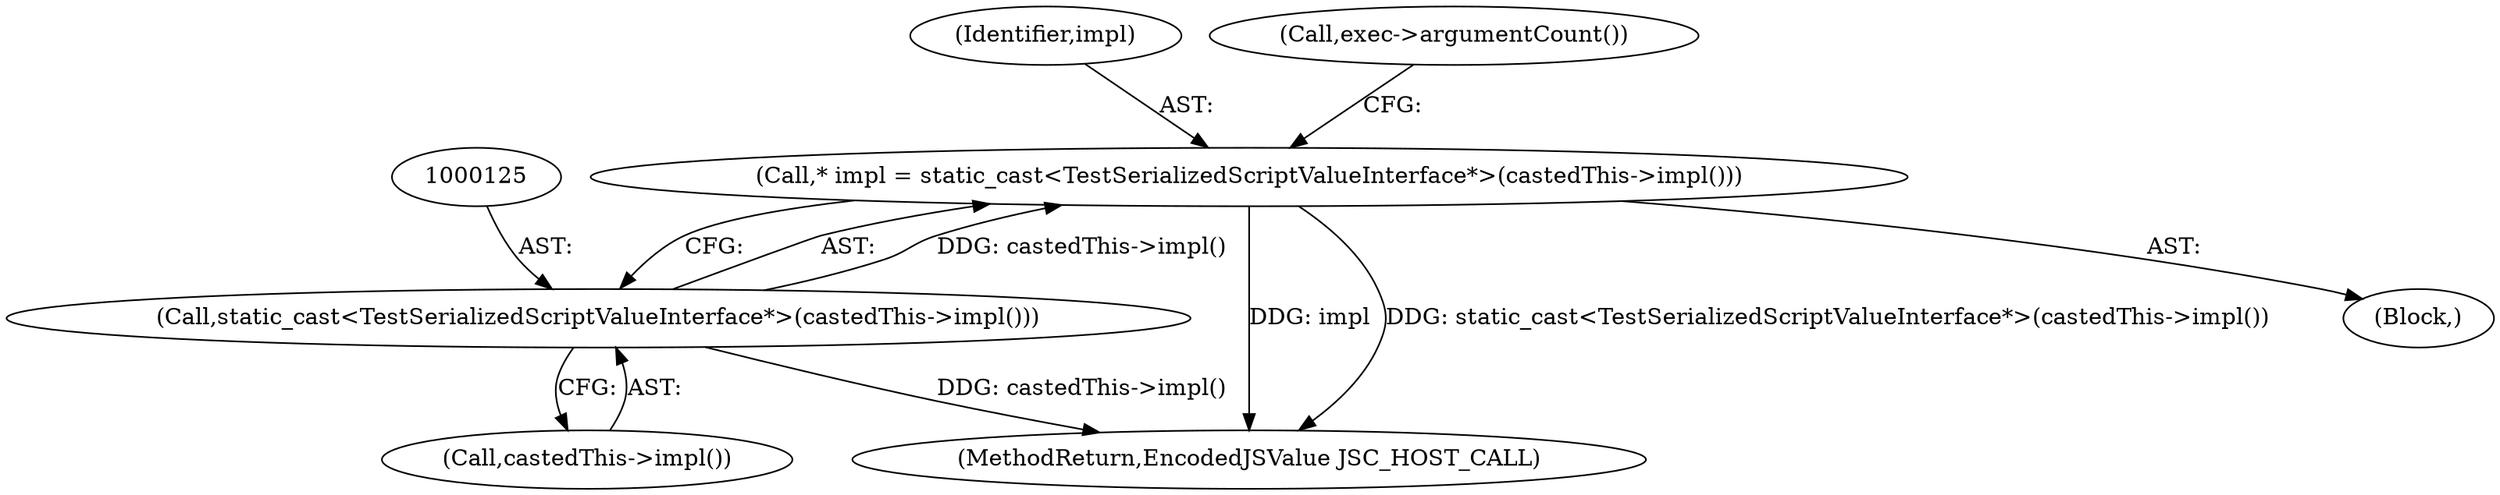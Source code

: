 digraph "0_Chrome_b944f670bb7a8a919daac497a4ea0536c954c201_54@pointer" {
"1000122" [label="(Call,* impl = static_cast<TestSerializedScriptValueInterface*>(castedThis->impl()))"];
"1000124" [label="(Call,static_cast<TestSerializedScriptValueInterface*>(castedThis->impl()))"];
"1000122" [label="(Call,* impl = static_cast<TestSerializedScriptValueInterface*>(castedThis->impl()))"];
"1000169" [label="(MethodReturn,EncodedJSValue JSC_HOST_CALL)"];
"1000123" [label="(Identifier,impl)"];
"1000124" [label="(Call,static_cast<TestSerializedScriptValueInterface*>(castedThis->impl()))"];
"1000129" [label="(Call,exec->argumentCount())"];
"1000126" [label="(Call,castedThis->impl())"];
"1000102" [label="(Block,)"];
"1000122" -> "1000102"  [label="AST: "];
"1000122" -> "1000124"  [label="CFG: "];
"1000123" -> "1000122"  [label="AST: "];
"1000124" -> "1000122"  [label="AST: "];
"1000129" -> "1000122"  [label="CFG: "];
"1000122" -> "1000169"  [label="DDG: impl"];
"1000122" -> "1000169"  [label="DDG: static_cast<TestSerializedScriptValueInterface*>(castedThis->impl())"];
"1000124" -> "1000122"  [label="DDG: castedThis->impl()"];
"1000124" -> "1000126"  [label="CFG: "];
"1000125" -> "1000124"  [label="AST: "];
"1000126" -> "1000124"  [label="AST: "];
"1000124" -> "1000169"  [label="DDG: castedThis->impl()"];
}
